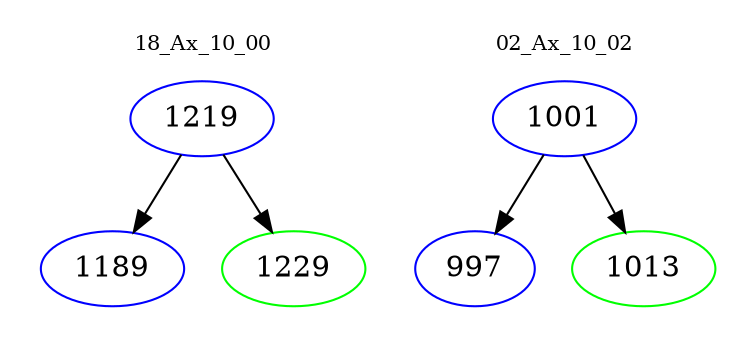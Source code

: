 digraph{
subgraph cluster_0 {
color = white
label = "18_Ax_10_00";
fontsize=10;
T0_1219 [label="1219", color="blue"]
T0_1219 -> T0_1189 [color="black"]
T0_1189 [label="1189", color="blue"]
T0_1219 -> T0_1229 [color="black"]
T0_1229 [label="1229", color="green"]
}
subgraph cluster_1 {
color = white
label = "02_Ax_10_02";
fontsize=10;
T1_1001 [label="1001", color="blue"]
T1_1001 -> T1_997 [color="black"]
T1_997 [label="997", color="blue"]
T1_1001 -> T1_1013 [color="black"]
T1_1013 [label="1013", color="green"]
}
}
